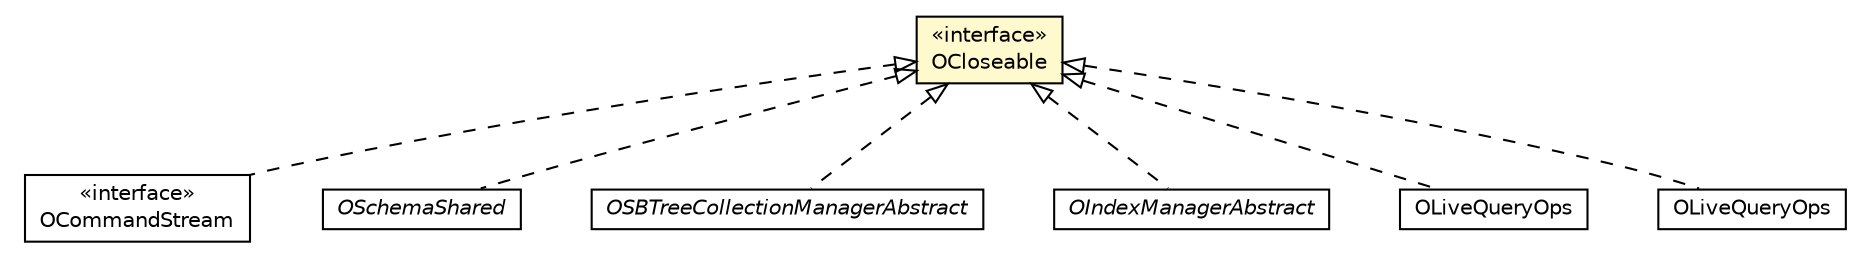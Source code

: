 #!/usr/local/bin/dot
#
# Class diagram 
# Generated by UMLGraph version R5_6-24-gf6e263 (http://www.umlgraph.org/)
#

digraph G {
	edge [fontname="Helvetica",fontsize=10,labelfontname="Helvetica",labelfontsize=10];
	node [fontname="Helvetica",fontsize=10,shape=plaintext];
	nodesep=0.25;
	ranksep=0.5;
	// com.orientechnologies.common.concur.resource.OCloseable
	c2003948 [label=<<table title="com.orientechnologies.common.concur.resource.OCloseable" border="0" cellborder="1" cellspacing="0" cellpadding="2" port="p" bgcolor="lemonChiffon" href="./OCloseable.html">
		<tr><td><table border="0" cellspacing="0" cellpadding="1">
<tr><td align="center" balign="center"> &#171;interface&#187; </td></tr>
<tr><td align="center" balign="center"> OCloseable </td></tr>
		</table></td></tr>
		</table>>, URL="./OCloseable.html", fontname="Helvetica", fontcolor="black", fontsize=10.0];
	// com.orientechnologies.common.console.OCommandStream
	c2004033 [label=<<table title="com.orientechnologies.common.console.OCommandStream" border="0" cellborder="1" cellspacing="0" cellpadding="2" port="p" href="../../console/OCommandStream.html">
		<tr><td><table border="0" cellspacing="0" cellpadding="1">
<tr><td align="center" balign="center"> &#171;interface&#187; </td></tr>
<tr><td align="center" balign="center"> OCommandStream </td></tr>
		</table></td></tr>
		</table>>, URL="../../console/OCommandStream.html", fontname="Helvetica", fontcolor="black", fontsize=10.0];
	// com.orientechnologies.orient.core.metadata.schema.OSchemaShared
	c2004380 [label=<<table title="com.orientechnologies.orient.core.metadata.schema.OSchemaShared" border="0" cellborder="1" cellspacing="0" cellpadding="2" port="p" href="../../../orient/core/metadata/schema/OSchemaShared.html">
		<tr><td><table border="0" cellspacing="0" cellpadding="1">
<tr><td align="center" balign="center"><font face="Helvetica-Oblique"> OSchemaShared </font></td></tr>
		</table></td></tr>
		</table>>, URL="../../../orient/core/metadata/schema/OSchemaShared.html", fontname="Helvetica", fontcolor="black", fontsize=10.0];
	// com.orientechnologies.orient.core.storage.ridbag.sbtree.OSBTreeCollectionManagerAbstract
	c2005367 [label=<<table title="com.orientechnologies.orient.core.storage.ridbag.sbtree.OSBTreeCollectionManagerAbstract" border="0" cellborder="1" cellspacing="0" cellpadding="2" port="p" href="../../../orient/core/storage/ridbag/sbtree/OSBTreeCollectionManagerAbstract.html">
		<tr><td><table border="0" cellspacing="0" cellpadding="1">
<tr><td align="center" balign="center"><font face="Helvetica-Oblique"> OSBTreeCollectionManagerAbstract </font></td></tr>
		</table></td></tr>
		</table>>, URL="../../../orient/core/storage/ridbag/sbtree/OSBTreeCollectionManagerAbstract.html", fontname="Helvetica", fontcolor="black", fontsize=10.0];
	// com.orientechnologies.orient.core.index.OIndexManagerAbstract
	c2005654 [label=<<table title="com.orientechnologies.orient.core.index.OIndexManagerAbstract" border="0" cellborder="1" cellspacing="0" cellpadding="2" port="p" href="../../../orient/core/index/OIndexManagerAbstract.html">
		<tr><td><table border="0" cellspacing="0" cellpadding="1">
<tr><td align="center" balign="center"><font face="Helvetica-Oblique"> OIndexManagerAbstract </font></td></tr>
		</table></td></tr>
		</table>>, URL="../../../orient/core/index/OIndexManagerAbstract.html", fontname="Helvetica", fontcolor="black", fontsize=10.0];
	// com.orientechnologies.orient.core.query.live.OLiveQueryHook.OLiveQueryOps
	c2005699 [label=<<table title="com.orientechnologies.orient.core.query.live.OLiveQueryHook.OLiveQueryOps" border="0" cellborder="1" cellspacing="0" cellpadding="2" port="p" href="../../../orient/core/query/live/OLiveQueryHook.OLiveQueryOps.html">
		<tr><td><table border="0" cellspacing="0" cellpadding="1">
<tr><td align="center" balign="center"> OLiveQueryOps </td></tr>
		</table></td></tr>
		</table>>, URL="../../../orient/core/query/live/OLiveQueryHook.OLiveQueryOps.html", fontname="Helvetica", fontcolor="black", fontsize=10.0];
	// com.orientechnologies.orient.core.query.live.OLiveQueryHookV2.OLiveQueryOps
	c2005706 [label=<<table title="com.orientechnologies.orient.core.query.live.OLiveQueryHookV2.OLiveQueryOps" border="0" cellborder="1" cellspacing="0" cellpadding="2" port="p" href="../../../orient/core/query/live/OLiveQueryHookV2.OLiveQueryOps.html">
		<tr><td><table border="0" cellspacing="0" cellpadding="1">
<tr><td align="center" balign="center"> OLiveQueryOps </td></tr>
		</table></td></tr>
		</table>>, URL="../../../orient/core/query/live/OLiveQueryHookV2.OLiveQueryOps.html", fontname="Helvetica", fontcolor="black", fontsize=10.0];
	//com.orientechnologies.common.console.OCommandStream implements com.orientechnologies.common.concur.resource.OCloseable
	c2003948:p -> c2004033:p [dir=back,arrowtail=empty,style=dashed];
	//com.orientechnologies.orient.core.metadata.schema.OSchemaShared implements com.orientechnologies.common.concur.resource.OCloseable
	c2003948:p -> c2004380:p [dir=back,arrowtail=empty,style=dashed];
	//com.orientechnologies.orient.core.storage.ridbag.sbtree.OSBTreeCollectionManagerAbstract implements com.orientechnologies.common.concur.resource.OCloseable
	c2003948:p -> c2005367:p [dir=back,arrowtail=empty,style=dashed];
	//com.orientechnologies.orient.core.index.OIndexManagerAbstract implements com.orientechnologies.common.concur.resource.OCloseable
	c2003948:p -> c2005654:p [dir=back,arrowtail=empty,style=dashed];
	//com.orientechnologies.orient.core.query.live.OLiveQueryHook.OLiveQueryOps implements com.orientechnologies.common.concur.resource.OCloseable
	c2003948:p -> c2005699:p [dir=back,arrowtail=empty,style=dashed];
	//com.orientechnologies.orient.core.query.live.OLiveQueryHookV2.OLiveQueryOps implements com.orientechnologies.common.concur.resource.OCloseable
	c2003948:p -> c2005706:p [dir=back,arrowtail=empty,style=dashed];
}

